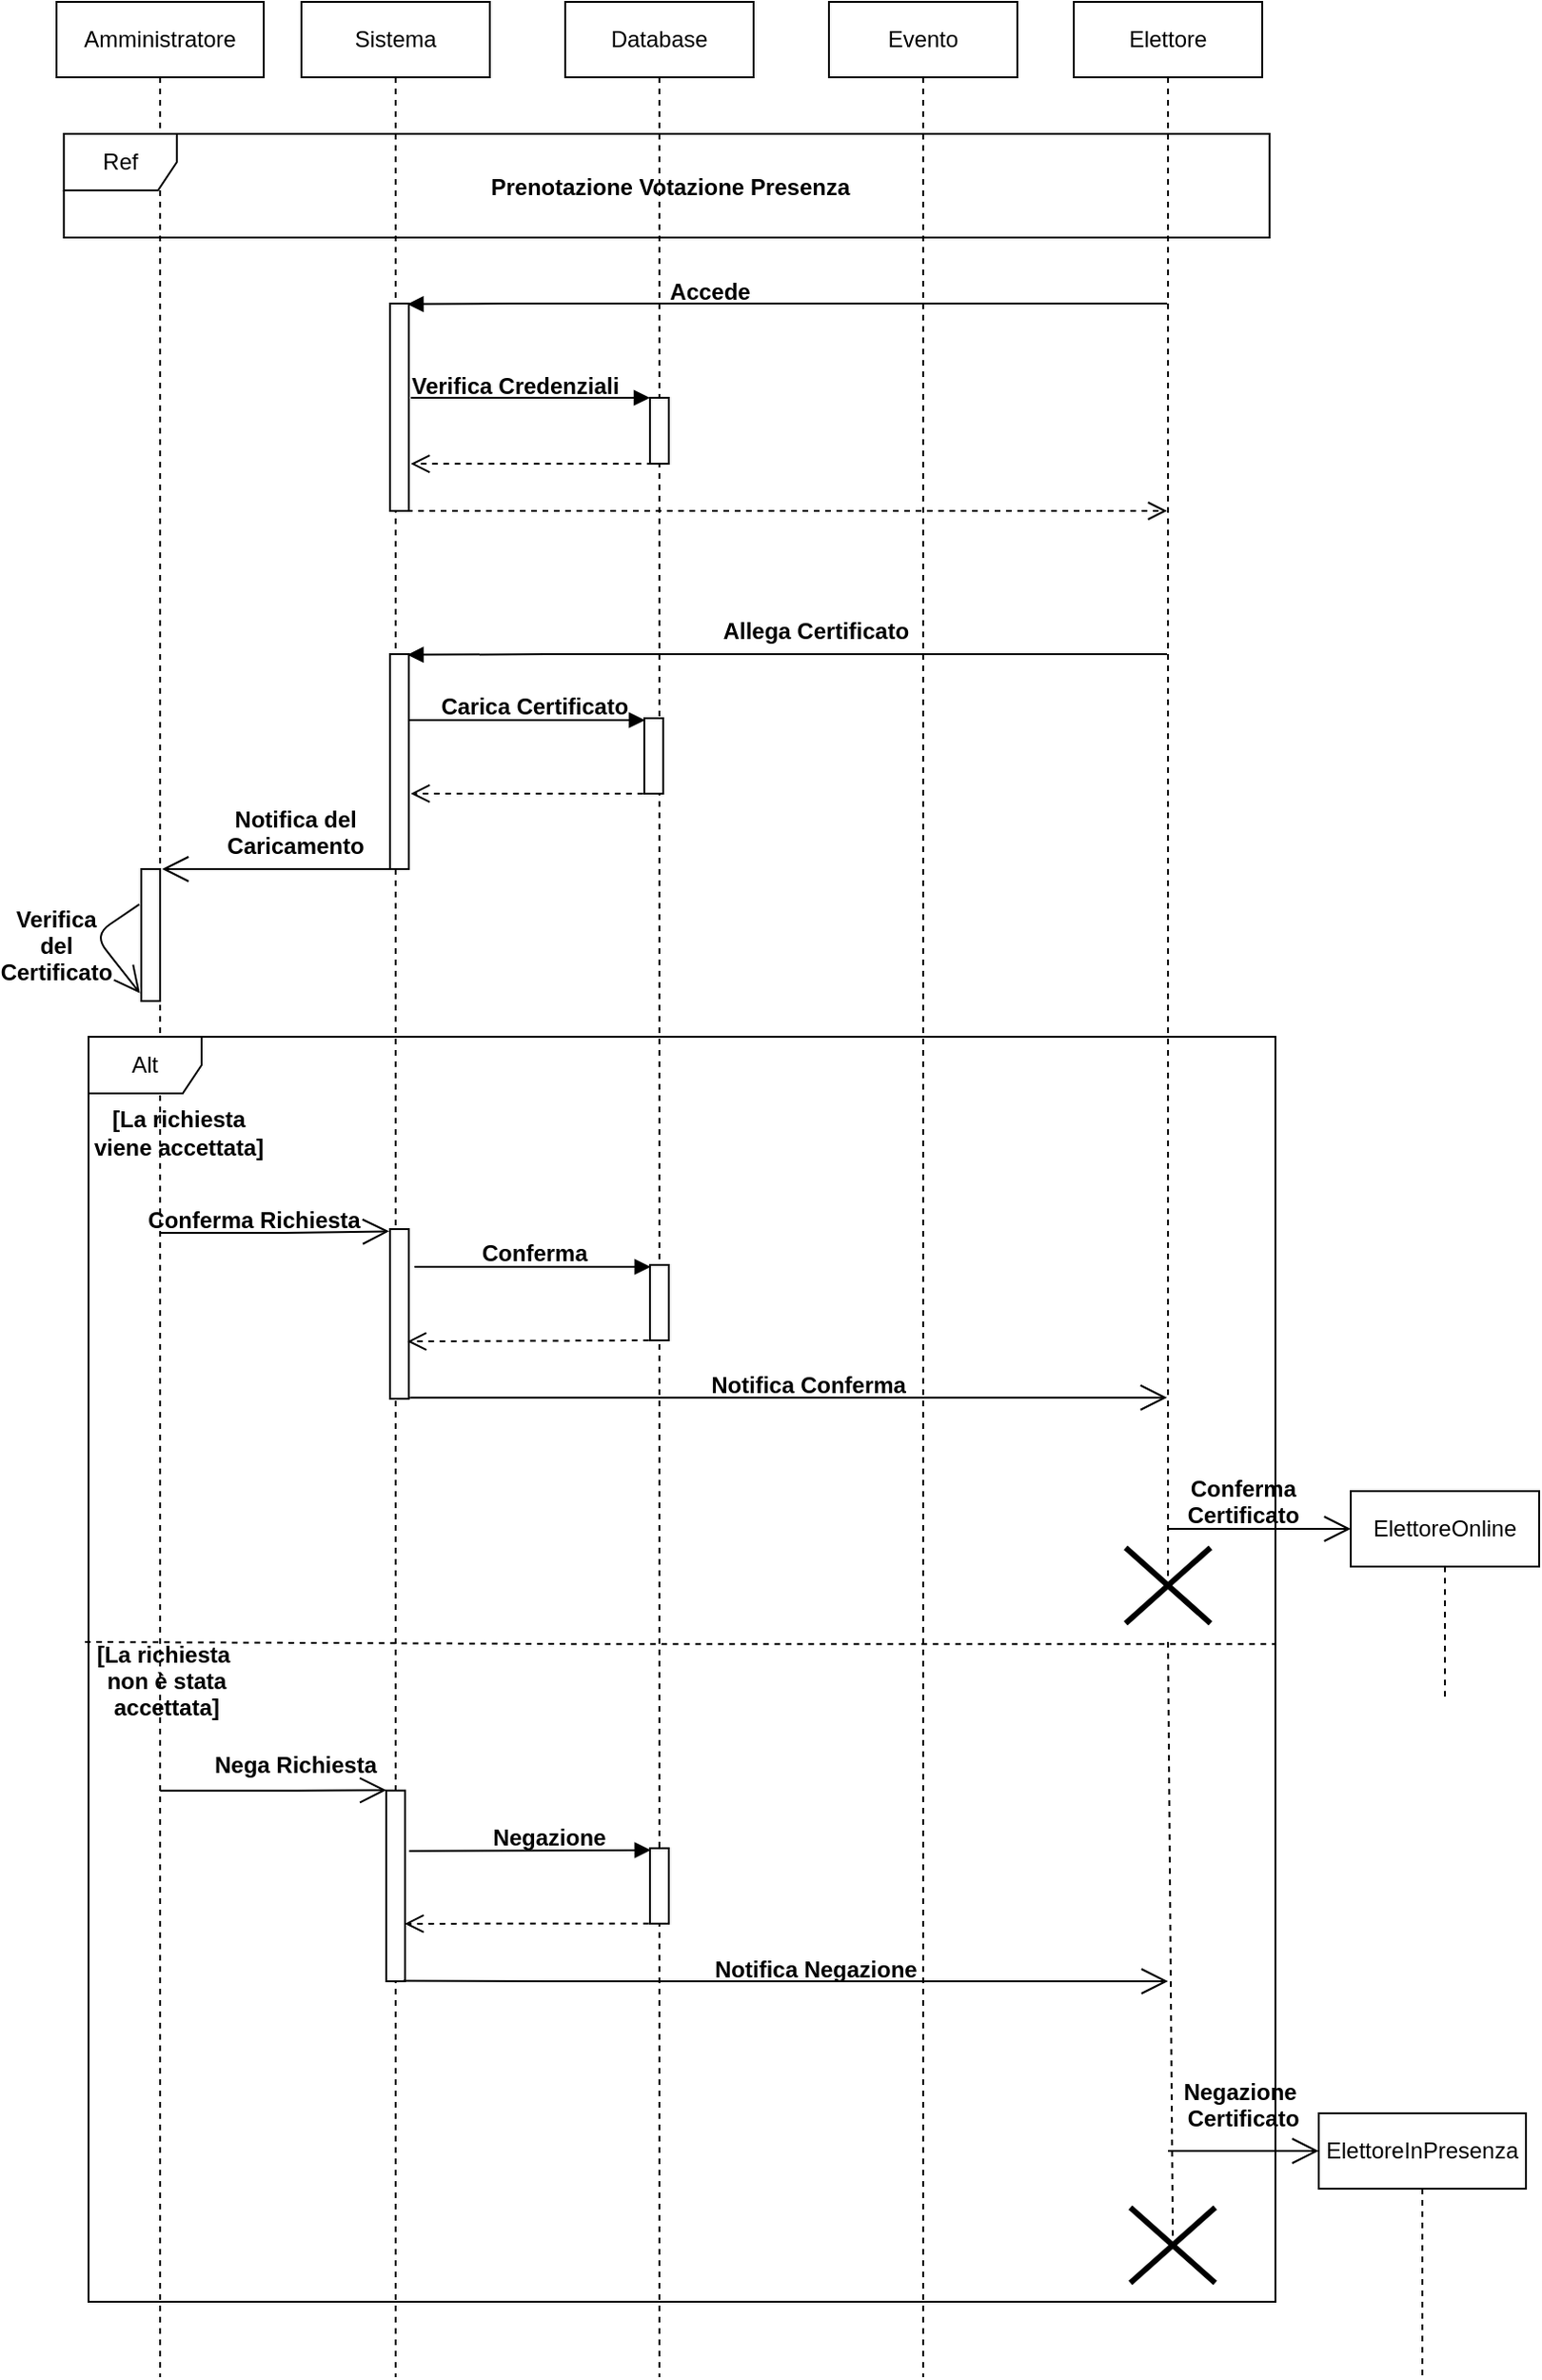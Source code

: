 <mxfile version="13.0.1" type="device"><diagram id="ZSJMdNefhKNt4CwvXUkc" name="Page-1"><mxGraphModel dx="1935" dy="510" grid="1" gridSize="10" guides="1" tooltips="1" connect="1" arrows="1" fold="1" page="1" pageScale="1" pageWidth="827" pageHeight="1169" math="0" shadow="0"><root><mxCell id="0"/><mxCell id="1" parent="0"/><mxCell id="vXMgU_OntW2DXKp28atr-6" value="Sistema" style="shape=umlLifeline;perimeter=lifelinePerimeter;whiteSpace=wrap;html=1;container=1;collapsible=0;recursiveResize=0;outlineConnect=0;" parent="1" vertex="1"><mxGeometry x="-660" y="20" width="100" height="1260" as="geometry"/></mxCell><mxCell id="Kf9oxcb5jSxaz0bC_nvb-9" value="" style="html=1;points=[];perimeter=orthogonalPerimeter;" parent="vXMgU_OntW2DXKp28atr-6" vertex="1"><mxGeometry x="47" y="160" width="10" height="110" as="geometry"/></mxCell><mxCell id="Kf9oxcb5jSxaz0bC_nvb-10" value="" style="html=1;points=[];perimeter=orthogonalPerimeter;" parent="vXMgU_OntW2DXKp28atr-6" vertex="1"><mxGeometry x="47" y="346" width="10" height="114" as="geometry"/></mxCell><mxCell id="Kf9oxcb5jSxaz0bC_nvb-11" value="" style="html=1;points=[];perimeter=orthogonalPerimeter;" parent="vXMgU_OntW2DXKp28atr-6" vertex="1"><mxGeometry x="47" y="651" width="10" height="90" as="geometry"/></mxCell><mxCell id="Kf9oxcb5jSxaz0bC_nvb-12" value="" style="html=1;points=[];perimeter=orthogonalPerimeter;" parent="vXMgU_OntW2DXKp28atr-6" vertex="1"><mxGeometry x="45.0" y="948.82" width="10" height="101.18" as="geometry"/></mxCell><mxCell id="Kf9oxcb5jSxaz0bC_nvb-13" value="Accede" style="text;align=center;fontStyle=1;verticalAlign=middle;spacingLeft=3;spacingRight=3;strokeColor=none;rotatable=0;points=[[0,0.5],[1,0.5]];portConstraint=eastwest;" parent="vXMgU_OntW2DXKp28atr-6" vertex="1"><mxGeometry x="182" y="140" width="70" height="26" as="geometry"/></mxCell><mxCell id="Kf9oxcb5jSxaz0bC_nvb-15" value="Allega Certificato" style="text;align=center;fontStyle=1;verticalAlign=middle;spacingLeft=3;spacingRight=3;strokeColor=none;rotatable=0;points=[[0,0.5],[1,0.5]];portConstraint=eastwest;" parent="vXMgU_OntW2DXKp28atr-6" vertex="1"><mxGeometry x="211.81" y="320" width="122.75" height="26" as="geometry"/></mxCell><mxCell id="Kf9oxcb5jSxaz0bC_nvb-16" value="Notifica del&#10;Caricamento" style="text;align=center;fontStyle=1;verticalAlign=middle;spacingLeft=3;spacingRight=3;strokeColor=none;rotatable=0;points=[[0,0.5],[1,0.5]];portConstraint=eastwest;" parent="vXMgU_OntW2DXKp28atr-6" vertex="1"><mxGeometry x="-43" y="420" width="80" height="40" as="geometry"/></mxCell><mxCell id="Kf9oxcb5jSxaz0bC_nvb-21" value="" style="endArrow=none;dashed=1;html=1;exitX=-0.003;exitY=0.476;exitDx=0;exitDy=0;exitPerimeter=0;" parent="vXMgU_OntW2DXKp28atr-6" edge="1"><mxGeometry width="50" height="50" relative="1" as="geometry"><mxPoint x="-114.89" y="870" as="sourcePoint"/><mxPoint x="517" y="871.08" as="targetPoint"/><Array as="points"><mxPoint x="157" y="871.13"/></Array></mxGeometry></mxCell><mxCell id="Kf9oxcb5jSxaz0bC_nvb-25" value="" style="endArrow=open;endFill=1;endSize=12;html=1;exitX=0.9;exitY=0.998;exitDx=0;exitDy=0;exitPerimeter=0;" parent="vXMgU_OntW2DXKp28atr-6" source="Kf9oxcb5jSxaz0bC_nvb-12" edge="1"><mxGeometry width="160" relative="1" as="geometry"><mxPoint x="72.134" y="1050" as="sourcePoint"/><mxPoint x="460" y="1050" as="targetPoint"/><Array as="points"><mxPoint x="142.81" y="1050"/></Array></mxGeometry></mxCell><mxCell id="Kf9oxcb5jSxaz0bC_nvb-26" value="Notifica Negazione" style="text;align=center;fontStyle=1;verticalAlign=middle;spacingLeft=3;spacingRight=3;strokeColor=none;rotatable=0;points=[[0,0.5],[1,0.5]];portConstraint=eastwest;" parent="vXMgU_OntW2DXKp28atr-6" vertex="1"><mxGeometry x="215.68" y="1030" width="115" height="26" as="geometry"/></mxCell><mxCell id="Kf9oxcb5jSxaz0bC_nvb-32" value="" style="html=1;verticalAlign=bottom;endArrow=block;entryX=-0.003;entryY=0;entryDx=0;entryDy=0;entryPerimeter=0;" parent="vXMgU_OntW2DXKp28atr-6" target="Kf9oxcb5jSxaz0bC_nvb-27" edge="1"><mxGeometry width="80" relative="1" as="geometry"><mxPoint x="58" y="210" as="sourcePoint"/><mxPoint x="152" y="210" as="targetPoint"/><Array as="points"/></mxGeometry></mxCell><mxCell id="Kf9oxcb5jSxaz0bC_nvb-34" value="Verifica Credenziali" style="text;align=center;fontStyle=1;verticalAlign=middle;spacingLeft=3;spacingRight=3;strokeColor=none;rotatable=0;points=[[0,0.5],[1,0.5]];portConstraint=eastwest;" parent="vXMgU_OntW2DXKp28atr-6" vertex="1"><mxGeometry x="52" y="190" width="123.29" height="26" as="geometry"/></mxCell><mxCell id="Kf9oxcb5jSxaz0bC_nvb-45" value="Negazione" style="text;align=center;fontStyle=1;verticalAlign=middle;spacingLeft=3;spacingRight=3;strokeColor=none;rotatable=0;points=[[0,0.5],[1,0.5]];portConstraint=eastwest;" parent="vXMgU_OntW2DXKp28atr-6" vertex="1"><mxGeometry x="88.12" y="960" width="87.17" height="26" as="geometry"/></mxCell><mxCell id="Kf9oxcb5jSxaz0bC_nvb-46" value="ElettoreOnline" style="shape=umlLifeline;perimeter=lifelinePerimeter;whiteSpace=wrap;html=1;container=1;collapsible=0;recursiveResize=0;outlineConnect=0;" parent="vXMgU_OntW2DXKp28atr-6" vertex="1"><mxGeometry x="557" y="790" width="100" height="110" as="geometry"/></mxCell><mxCell id="Kf9oxcb5jSxaz0bC_nvb-48" value="" style="endArrow=open;endFill=1;endSize=12;html=1;" parent="vXMgU_OntW2DXKp28atr-6" source="Kf9oxcb5jSxaz0bC_nvb-1" edge="1"><mxGeometry width="160" relative="1" as="geometry"><mxPoint x="466.5" y="810" as="sourcePoint"/><mxPoint x="557" y="810" as="targetPoint"/><Array as="points"/></mxGeometry></mxCell><mxCell id="Kf9oxcb5jSxaz0bC_nvb-49" value="Nega Richiesta" style="text;align=center;fontStyle=1;verticalAlign=middle;spacingLeft=3;spacingRight=3;strokeColor=none;rotatable=0;points=[[0,0.5],[1,0.5]];portConstraint=eastwest;" parent="vXMgU_OntW2DXKp28atr-6" vertex="1"><mxGeometry x="-68" y="918.92" width="130" height="31" as="geometry"/></mxCell><mxCell id="Kf9oxcb5jSxaz0bC_nvb-55" value="" style="endArrow=open;endFill=1;endSize=12;html=1;" parent="vXMgU_OntW2DXKp28atr-6" edge="1"><mxGeometry width="160" relative="1" as="geometry"><mxPoint x="460" y="1140" as="sourcePoint"/><mxPoint x="540" y="1140" as="targetPoint"/><Array as="points"/></mxGeometry></mxCell><mxCell id="Kf9oxcb5jSxaz0bC_nvb-57" value="" style="shape=umlDestroy;whiteSpace=wrap;html=1;strokeWidth=3;" parent="vXMgU_OntW2DXKp28atr-6" vertex="1"><mxGeometry x="440" y="1169.95" width="45" height="40.1" as="geometry"/></mxCell><mxCell id="vXMgU_OntW2DXKp28atr-3" value="Amministratore" style="shape=umlLifeline;perimeter=lifelinePerimeter;whiteSpace=wrap;html=1;container=1;collapsible=0;recursiveResize=0;outlineConnect=0;" parent="vXMgU_OntW2DXKp28atr-6" vertex="1"><mxGeometry x="-130" width="110" height="1260" as="geometry"/></mxCell><mxCell id="Kf9oxcb5jSxaz0bC_nvb-7" value="" style="html=1;points=[];perimeter=orthogonalPerimeter;" parent="vXMgU_OntW2DXKp28atr-3" vertex="1"><mxGeometry x="45" y="460" width="10" height="70" as="geometry"/></mxCell><mxCell id="Kf9oxcb5jSxaz0bC_nvb-8" value="" style="endArrow=open;endFill=1;endSize=12;html=1;exitX=-0.1;exitY=0.267;exitDx=0;exitDy=0;exitPerimeter=0;entryX=-0.071;entryY=0.941;entryDx=0;entryDy=0;entryPerimeter=0;" parent="vXMgU_OntW2DXKp28atr-3" source="Kf9oxcb5jSxaz0bC_nvb-7" target="Kf9oxcb5jSxaz0bC_nvb-7" edge="1"><mxGeometry width="160" relative="1" as="geometry"><mxPoint x="856.5" y="490" as="sourcePoint"/><mxPoint x="847" y="507" as="targetPoint"/><Array as="points"><mxPoint x="20" y="495"/></Array></mxGeometry></mxCell><mxCell id="Kf9oxcb5jSxaz0bC_nvb-17" value="" style="endArrow=open;endFill=1;endSize=12;html=1;exitX=0.3;exitY=1;exitDx=0;exitDy=0;exitPerimeter=0;entryX=1.1;entryY=0;entryDx=0;entryDy=0;entryPerimeter=0;" parent="vXMgU_OntW2DXKp28atr-6" source="Kf9oxcb5jSxaz0bC_nvb-10" target="Kf9oxcb5jSxaz0bC_nvb-7" edge="1"><mxGeometry width="160" relative="1" as="geometry"><mxPoint x="37.3" y="427" as="sourcePoint"/><mxPoint x="-53" y="460" as="targetPoint"/></mxGeometry></mxCell><mxCell id="Kf9oxcb5jSxaz0bC_nvb-19" value="" style="endArrow=open;endFill=1;endSize=12;html=1;entryX=-0.04;entryY=0.013;entryDx=0;entryDy=0;entryPerimeter=0;" parent="vXMgU_OntW2DXKp28atr-6" source="vXMgU_OntW2DXKp28atr-3" target="Kf9oxcb5jSxaz0bC_nvb-11" edge="1"><mxGeometry width="160" relative="1" as="geometry"><mxPoint x="-63" y="653" as="sourcePoint"/><mxPoint x="50" y="653" as="targetPoint"/><Array as="points"><mxPoint x="-10" y="653"/></Array></mxGeometry></mxCell><mxCell id="Kf9oxcb5jSxaz0bC_nvb-50" value="" style="endArrow=open;endFill=1;endSize=12;html=1;entryX=0.011;entryY=-0.002;entryDx=0;entryDy=0;entryPerimeter=0;" parent="vXMgU_OntW2DXKp28atr-6" source="vXMgU_OntW2DXKp28atr-3" target="Kf9oxcb5jSxaz0bC_nvb-12" edge="1"><mxGeometry width="160" relative="1" as="geometry"><mxPoint x="-62.503" y="948.82" as="sourcePoint"/><mxPoint x="63.28" y="948.487" as="targetPoint"/><Array as="points"><mxPoint x="7.83" y="948.82"/></Array></mxGeometry></mxCell><mxCell id="Kf9oxcb5jSxaz0bC_nvb-6" value="Alt" style="shape=umlFrame;whiteSpace=wrap;html=1;" parent="vXMgU_OntW2DXKp28atr-6" vertex="1"><mxGeometry x="-113" y="549" width="630" height="671" as="geometry"/></mxCell><mxCell id="vXMgU_OntW2DXKp28atr-8" value="Database" style="shape=umlLifeline;perimeter=lifelinePerimeter;whiteSpace=wrap;html=1;container=1;collapsible=0;recursiveResize=0;outlineConnect=0;" parent="1" vertex="1"><mxGeometry x="-520" y="20" width="100" height="1260" as="geometry"/></mxCell><mxCell id="Kf9oxcb5jSxaz0bC_nvb-27" value="" style="html=1;points=[];perimeter=orthogonalPerimeter;" parent="vXMgU_OntW2DXKp28atr-8" vertex="1"><mxGeometry x="45" y="210" width="10" height="35" as="geometry"/></mxCell><mxCell id="Kf9oxcb5jSxaz0bC_nvb-28" value="" style="html=1;points=[];perimeter=orthogonalPerimeter;" parent="vXMgU_OntW2DXKp28atr-8" vertex="1"><mxGeometry x="42" y="380" width="10" height="40" as="geometry"/></mxCell><mxCell id="Kf9oxcb5jSxaz0bC_nvb-29" value="" style="html=1;points=[];perimeter=orthogonalPerimeter;" parent="vXMgU_OntW2DXKp28atr-8" vertex="1"><mxGeometry x="45" y="670" width="10" height="40" as="geometry"/></mxCell><mxCell id="Kf9oxcb5jSxaz0bC_nvb-42" value="" style="html=1;points=[];perimeter=orthogonalPerimeter;" parent="vXMgU_OntW2DXKp28atr-8" vertex="1"><mxGeometry x="45" y="979.41" width="10" height="40" as="geometry"/></mxCell><mxCell id="vXMgU_OntW2DXKp28atr-9" value="Evento" style="shape=umlLifeline;perimeter=lifelinePerimeter;whiteSpace=wrap;html=1;container=1;collapsible=0;recursiveResize=0;outlineConnect=0;" parent="1" vertex="1"><mxGeometry x="-380" y="20" width="100" height="1260" as="geometry"/></mxCell><mxCell id="vXMgU_OntW2DXKp28atr-22" value=" Prenotazione Votazione Presenza" style="text;align=center;fontStyle=1;verticalAlign=middle;spacingLeft=3;spacingRight=3;strokeColor=none;rotatable=0;points=[[0,0.5],[1,0.5]];portConstraint=eastwest;" parent="1" vertex="1"><mxGeometry x="-554.54" y="104.5" width="177.5" height="26" as="geometry"/></mxCell><mxCell id="Kf9oxcb5jSxaz0bC_nvb-1" value="Elettore" style="shape=umlLifeline;perimeter=lifelinePerimeter;whiteSpace=wrap;html=1;container=1;collapsible=0;recursiveResize=0;outlineConnect=0;" parent="1" vertex="1"><mxGeometry x="-250" y="20" width="100" height="840" as="geometry"/></mxCell><mxCell id="Kf9oxcb5jSxaz0bC_nvb-47" value="" style="shape=umlDestroy;whiteSpace=wrap;html=1;strokeWidth=3;" parent="Kf9oxcb5jSxaz0bC_nvb-1" vertex="1"><mxGeometry x="27.5" y="820" width="45" height="40.1" as="geometry"/></mxCell><mxCell id="Kf9oxcb5jSxaz0bC_nvb-14" value="" style="html=1;verticalAlign=bottom;endArrow=block;entryX=0.927;entryY=0.003;entryDx=0;entryDy=0;entryPerimeter=0;" parent="1" source="Kf9oxcb5jSxaz0bC_nvb-1" target="Kf9oxcb5jSxaz0bC_nvb-10" edge="1"><mxGeometry width="80" relative="1" as="geometry"><mxPoint x="-193.5" y="366" as="sourcePoint"/><mxPoint x="89.75" y="346" as="targetPoint"/><Array as="points"><mxPoint x="-520.25" y="366"/></Array></mxGeometry></mxCell><mxCell id="Kf9oxcb5jSxaz0bC_nvb-31" value="" style="html=1;verticalAlign=bottom;endArrow=open;dashed=1;endSize=8;exitX=0.9;exitY=1;exitDx=0;exitDy=0;exitPerimeter=0;" parent="1" source="Kf9oxcb5jSxaz0bC_nvb-9" target="Kf9oxcb5jSxaz0bC_nvb-1" edge="1"><mxGeometry relative="1" as="geometry"><mxPoint x="-428" y="210" as="sourcePoint"/><mxPoint x="-208" y="290" as="targetPoint"/></mxGeometry></mxCell><mxCell id="Kf9oxcb5jSxaz0bC_nvb-30" value="" style="html=1;verticalAlign=bottom;endArrow=block;entryX=0.927;entryY=0.003;entryDx=0;entryDy=0;entryPerimeter=0;" parent="1" source="Kf9oxcb5jSxaz0bC_nvb-1" target="Kf9oxcb5jSxaz0bC_nvb-9" edge="1"><mxGeometry width="80" relative="1" as="geometry"><mxPoint x="-208.5" y="180" as="sourcePoint"/><mxPoint x="-588" y="180" as="targetPoint"/><Array as="points"><mxPoint x="-538" y="180"/></Array></mxGeometry></mxCell><mxCell id="Kf9oxcb5jSxaz0bC_nvb-33" value="" style="html=1;verticalAlign=bottom;endArrow=open;dashed=1;endSize=8;exitX=0.137;exitY=1;exitDx=0;exitDy=0;exitPerimeter=0;entryX=1.1;entryY=0.773;entryDx=0;entryDy=0;entryPerimeter=0;" parent="1" source="Kf9oxcb5jSxaz0bC_nvb-27" target="Kf9oxcb5jSxaz0bC_nvb-9" edge="1"><mxGeometry relative="1" as="geometry"><mxPoint x="-591.87" y="301.32" as="sourcePoint"/><mxPoint x="-198.5" y="301.32" as="targetPoint"/></mxGeometry></mxCell><mxCell id="Kf9oxcb5jSxaz0bC_nvb-36" value="" style="html=1;verticalAlign=bottom;endArrow=block;exitX=1;exitY=0.307;exitDx=0;exitDy=0;exitPerimeter=0;entryX=0.037;entryY=0.025;entryDx=0;entryDy=0;entryPerimeter=0;" parent="1" source="Kf9oxcb5jSxaz0bC_nvb-10" target="Kf9oxcb5jSxaz0bC_nvb-28" edge="1"><mxGeometry width="80" relative="1" as="geometry"><mxPoint x="-183.5" y="376" as="sourcePoint"/><mxPoint x="-503" y="400" as="targetPoint"/><Array as="points"/></mxGeometry></mxCell><mxCell id="Kf9oxcb5jSxaz0bC_nvb-37" value="" style="html=1;verticalAlign=bottom;endArrow=open;dashed=1;endSize=8;exitX=-0.063;exitY=1;exitDx=0;exitDy=0;exitPerimeter=0;entryX=1.1;entryY=0.649;entryDx=0;entryDy=0;entryPerimeter=0;" parent="1" source="Kf9oxcb5jSxaz0bC_nvb-28" target="Kf9oxcb5jSxaz0bC_nvb-10" edge="1"><mxGeometry relative="1" as="geometry"><mxPoint x="-579" y="300" as="sourcePoint"/><mxPoint x="-183" y="300" as="targetPoint"/></mxGeometry></mxCell><mxCell id="Kf9oxcb5jSxaz0bC_nvb-38" value="Carica Certificato" style="text;align=center;fontStyle=1;verticalAlign=middle;spacingLeft=3;spacingRight=3;strokeColor=none;rotatable=0;points=[[0,0.5],[1,0.5]];portConstraint=eastwest;" parent="1" vertex="1"><mxGeometry x="-597.5" y="380" width="122.75" height="26" as="geometry"/></mxCell><mxCell id="Kf9oxcb5jSxaz0bC_nvb-18" value="Verifica &#10;del&#10;Certificato" style="text;align=center;fontStyle=1;verticalAlign=middle;spacingLeft=3;spacingRight=3;strokeColor=none;rotatable=0;points=[[0,0.5],[1,0.5]];portConstraint=eastwest;" parent="1" vertex="1"><mxGeometry x="-820" y="497.25" width="60" height="45.5" as="geometry"/></mxCell><mxCell id="Kf9oxcb5jSxaz0bC_nvb-20" value="Conferma Richiesta" style="text;align=center;fontStyle=1;verticalAlign=middle;spacingLeft=3;spacingRight=3;strokeColor=none;rotatable=0;points=[[0,0.5],[1,0.5]];portConstraint=eastwest;" parent="1" vertex="1"><mxGeometry x="-750" y="650" width="130" height="31" as="geometry"/></mxCell><mxCell id="Kf9oxcb5jSxaz0bC_nvb-41" value="Conferma" style="text;align=center;fontStyle=1;verticalAlign=middle;spacingLeft=3;spacingRight=3;strokeColor=none;rotatable=0;points=[[0,0.5],[1,0.5]];portConstraint=eastwest;" parent="1" vertex="1"><mxGeometry x="-597.5" y="670" width="122.75" height="26" as="geometry"/></mxCell><mxCell id="Kf9oxcb5jSxaz0bC_nvb-39" value="" style="html=1;verticalAlign=bottom;endArrow=block;exitX=1.3;exitY=0.222;exitDx=0;exitDy=0;exitPerimeter=0;entryX=0.037;entryY=0.025;entryDx=0;entryDy=0;entryPerimeter=0;" parent="1" source="Kf9oxcb5jSxaz0bC_nvb-11" target="Kf9oxcb5jSxaz0bC_nvb-29" edge="1"><mxGeometry width="80" relative="1" as="geometry"><mxPoint x="-585.62" y="690.998" as="sourcePoint"/><mxPoint x="-500.62" y="690" as="targetPoint"/><Array as="points"/></mxGeometry></mxCell><mxCell id="Kf9oxcb5jSxaz0bC_nvb-40" value="" style="html=1;verticalAlign=bottom;endArrow=open;dashed=1;endSize=8;exitX=-0.063;exitY=1;exitDx=0;exitDy=0;exitPerimeter=0;entryX=0.92;entryY=0.662;entryDx=0;entryDy=0;entryPerimeter=0;" parent="1" source="Kf9oxcb5jSxaz0bC_nvb-29" target="Kf9oxcb5jSxaz0bC_nvb-11" edge="1"><mxGeometry relative="1" as="geometry"><mxPoint x="-576.62" y="590" as="sourcePoint"/><mxPoint x="-586.81" y="729.41" as="targetPoint"/></mxGeometry></mxCell><mxCell id="Kf9oxcb5jSxaz0bC_nvb-23" value="" style="endArrow=open;endFill=1;endSize=12;html=1;exitX=1.056;exitY=0.993;exitDx=0;exitDy=0;exitPerimeter=0;" parent="1" source="Kf9oxcb5jSxaz0bC_nvb-11" target="Kf9oxcb5jSxaz0bC_nvb-1" edge="1"><mxGeometry width="160" relative="1" as="geometry"><mxPoint x="-585.75" y="760" as="sourcePoint"/><mxPoint x="-193" y="760" as="targetPoint"/><Array as="points"/></mxGeometry></mxCell><mxCell id="Kf9oxcb5jSxaz0bC_nvb-24" value="Notifica Conferma" style="text;align=center;fontStyle=1;verticalAlign=middle;spacingLeft=3;spacingRight=3;strokeColor=none;rotatable=0;points=[[0,0.5],[1,0.5]];portConstraint=eastwest;" parent="1" vertex="1"><mxGeometry x="-448.19" y="740" width="115" height="26" as="geometry"/></mxCell><mxCell id="Kf9oxcb5jSxaz0bC_nvb-52" value="Conferma &#10;Certificato" style="text;align=center;fontStyle=1;verticalAlign=middle;spacingLeft=3;spacingRight=3;strokeColor=none;rotatable=0;points=[[0,0.5],[1,0.5]];portConstraint=eastwest;" parent="1" vertex="1"><mxGeometry x="-190" y="800" width="60" height="30" as="geometry"/></mxCell><mxCell id="Kf9oxcb5jSxaz0bC_nvb-43" value="" style="html=1;verticalAlign=bottom;endArrow=block;exitX=1.217;exitY=0.317;exitDx=0;exitDy=0;exitPerimeter=0;entryX=0.037;entryY=0.025;entryDx=0;entryDy=0;entryPerimeter=0;" parent="1" source="Kf9oxcb5jSxaz0bC_nvb-12" target="Kf9oxcb5jSxaz0bC_nvb-42" edge="1"><mxGeometry width="80" relative="1" as="geometry"><mxPoint x="-584.56" y="969.918" as="sourcePoint"/><mxPoint x="-499.56" y="968.92" as="targetPoint"/><Array as="points"/></mxGeometry></mxCell><mxCell id="Kf9oxcb5jSxaz0bC_nvb-58" value="" style="endArrow=none;dashed=1;html=1;entryX=0.502;entryY=0.515;entryDx=0;entryDy=0;entryPerimeter=0;" parent="1" target="Kf9oxcb5jSxaz0bC_nvb-57" edge="1"><mxGeometry width="50" height="50" relative="1" as="geometry"><mxPoint x="-200" y="890" as="sourcePoint"/><mxPoint x="-197" y="1200" as="targetPoint"/><Array as="points"/></mxGeometry></mxCell><mxCell id="Kf9oxcb5jSxaz0bC_nvb-44" value="" style="html=1;verticalAlign=bottom;endArrow=open;dashed=1;endSize=8;exitX=-0.063;exitY=1;exitDx=0;exitDy=0;exitPerimeter=0;entryX=0.98;entryY=0.698;entryDx=0;entryDy=0;entryPerimeter=0;" parent="1" source="Kf9oxcb5jSxaz0bC_nvb-42" target="Kf9oxcb5jSxaz0bC_nvb-12" edge="1"><mxGeometry relative="1" as="geometry"><mxPoint x="-575.56" y="900" as="sourcePoint"/><mxPoint x="-585.75" y="1039.41" as="targetPoint"/></mxGeometry></mxCell><mxCell id="Kf9oxcb5jSxaz0bC_nvb-22" value="[La richiesta &#10;non è stata&#10;accettata]" style="text;align=center;fontStyle=1;verticalAlign=middle;spacingLeft=3;spacingRight=3;strokeColor=none;rotatable=0;points=[[0,0.5],[1,0.5]];portConstraint=eastwest;" parent="1" vertex="1"><mxGeometry x="-773" y="890" width="83" height="40" as="geometry"/></mxCell><mxCell id="vXMgU_OntW2DXKp28atr-1" value="Ref" style="shape=umlFrame;whiteSpace=wrap;html=1;" parent="1" vertex="1"><mxGeometry x="-786.12" y="90" width="640" height="55" as="geometry"/></mxCell><mxCell id="Kf9oxcb5jSxaz0bC_nvb-53" value="ElettoreInPresenza" style="shape=umlLifeline;perimeter=lifelinePerimeter;whiteSpace=wrap;html=1;container=1;collapsible=0;recursiveResize=0;outlineConnect=0;" parent="1" vertex="1"><mxGeometry x="-120" y="1140" width="110" height="140" as="geometry"/></mxCell><mxCell id="Kf9oxcb5jSxaz0bC_nvb-56" value="Negazione &#10;Certificato" style="text;align=center;fontStyle=1;verticalAlign=middle;spacingLeft=3;spacingRight=3;strokeColor=none;rotatable=0;points=[[0,0.5],[1,0.5]];portConstraint=eastwest;" parent="1" vertex="1"><mxGeometry x="-190" y="1120" width="60" height="30" as="geometry"/></mxCell><mxCell id="Kf9oxcb5jSxaz0bC_nvb-61" value="&lt;b&gt;[La richiesta &lt;br&gt;viene accettata]&lt;/b&gt;" style="text;html=1;strokeColor=none;fillColor=none;align=center;verticalAlign=middle;whiteSpace=wrap;rounded=0;" parent="1" vertex="1"><mxGeometry x="-780" y="610" width="110" height="20" as="geometry"/></mxCell></root></mxGraphModel></diagram></mxfile>